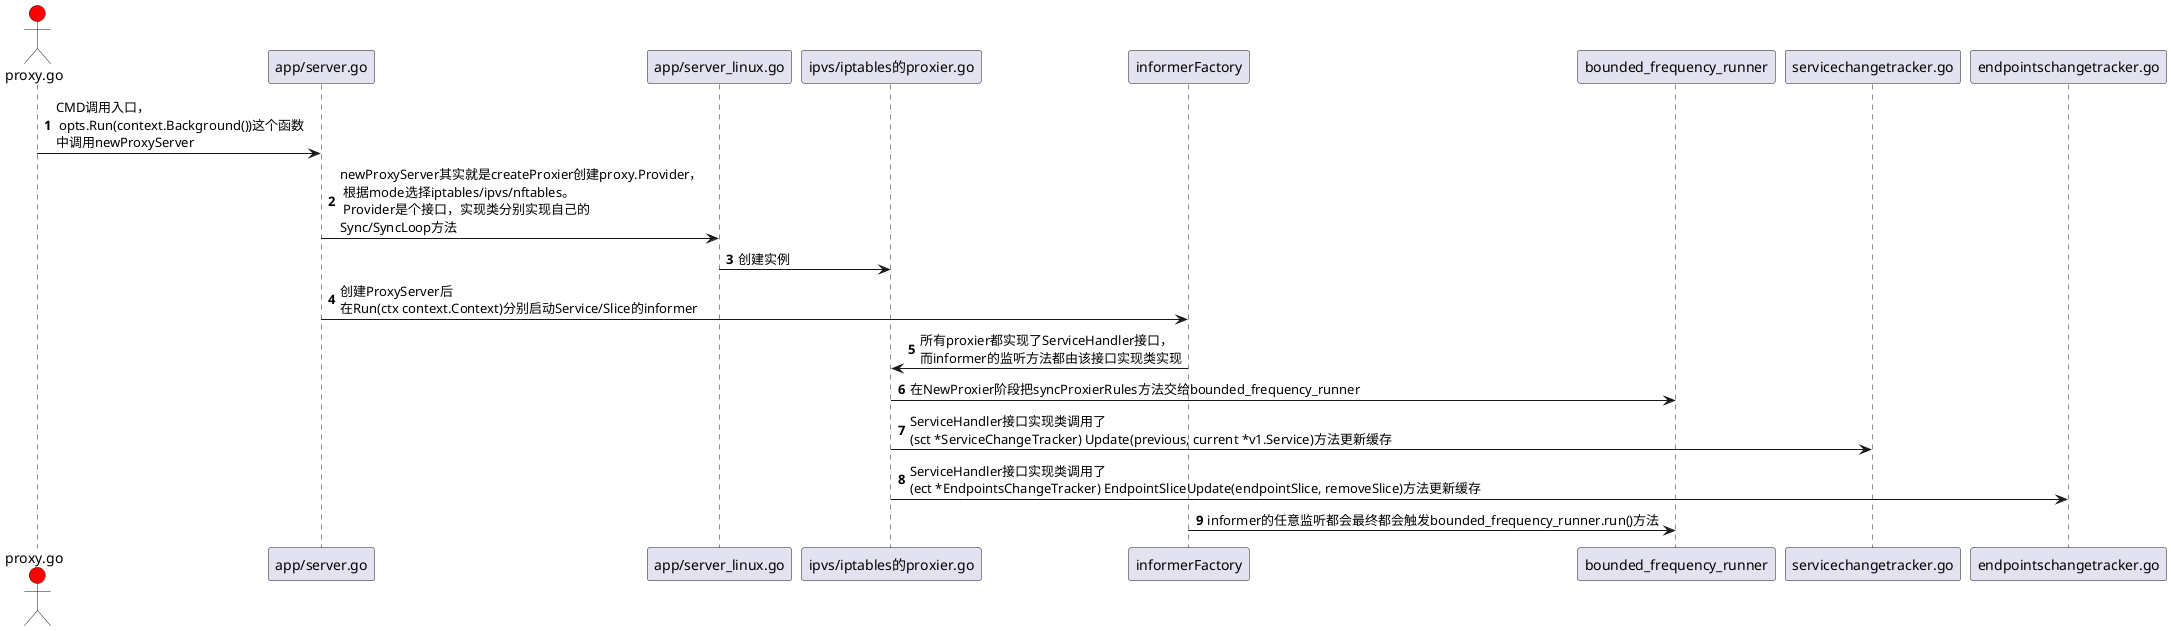 @startuml
'https://plantuml.com/sequence-diagram

autonumber

actor "proxy.go" as main #red

main -> "app/server.go": CMD调用入口，\n opts.Run(context.Background())这个函数\n中调用newProxyServer

"app/server.go" -> "app/server_linux.go": newProxyServer其实就是createProxier创建proxy.Provider，\n 根据mode选择iptables/ipvs/nftables。\n Provider是个接口，实现类分别实现自己的 \nSync/SyncLoop方法
"app/server_linux.go" -> "ipvs/iptables的proxier.go": 创建实例
'
"app/server.go" -> "informerFactory": 创建ProxyServer后\n在Run(ctx context.Context)分别启动Service/Slice的informer
"informerFactory" -> "ipvs/iptables的proxier.go": 所有proxier都实现了ServiceHandler接口，\n而informer的监听方法都由该接口实现类实现
"ipvs/iptables的proxier.go" -> "bounded_frequency_runner": 在NewProxier阶段把syncProxierRules方法交给bounded_frequency_runner

"ipvs/iptables的proxier.go" -> "servicechangetracker.go": ServiceHandler接口实现类调用了\n(sct *ServiceChangeTracker) Update(previous, current *v1.Service)方法更新缓存

"ipvs/iptables的proxier.go" -> "endpointschangetracker.go": ServiceHandler接口实现类调用了\n(ect *EndpointsChangeTracker) EndpointSliceUpdate(endpointSlice, removeSlice)方法更新缓存

"informerFactory" -> "bounded_frequency_runner": informer的任意监听都会最终都会触发bounded_frequency_runner.run()方法

@enduml